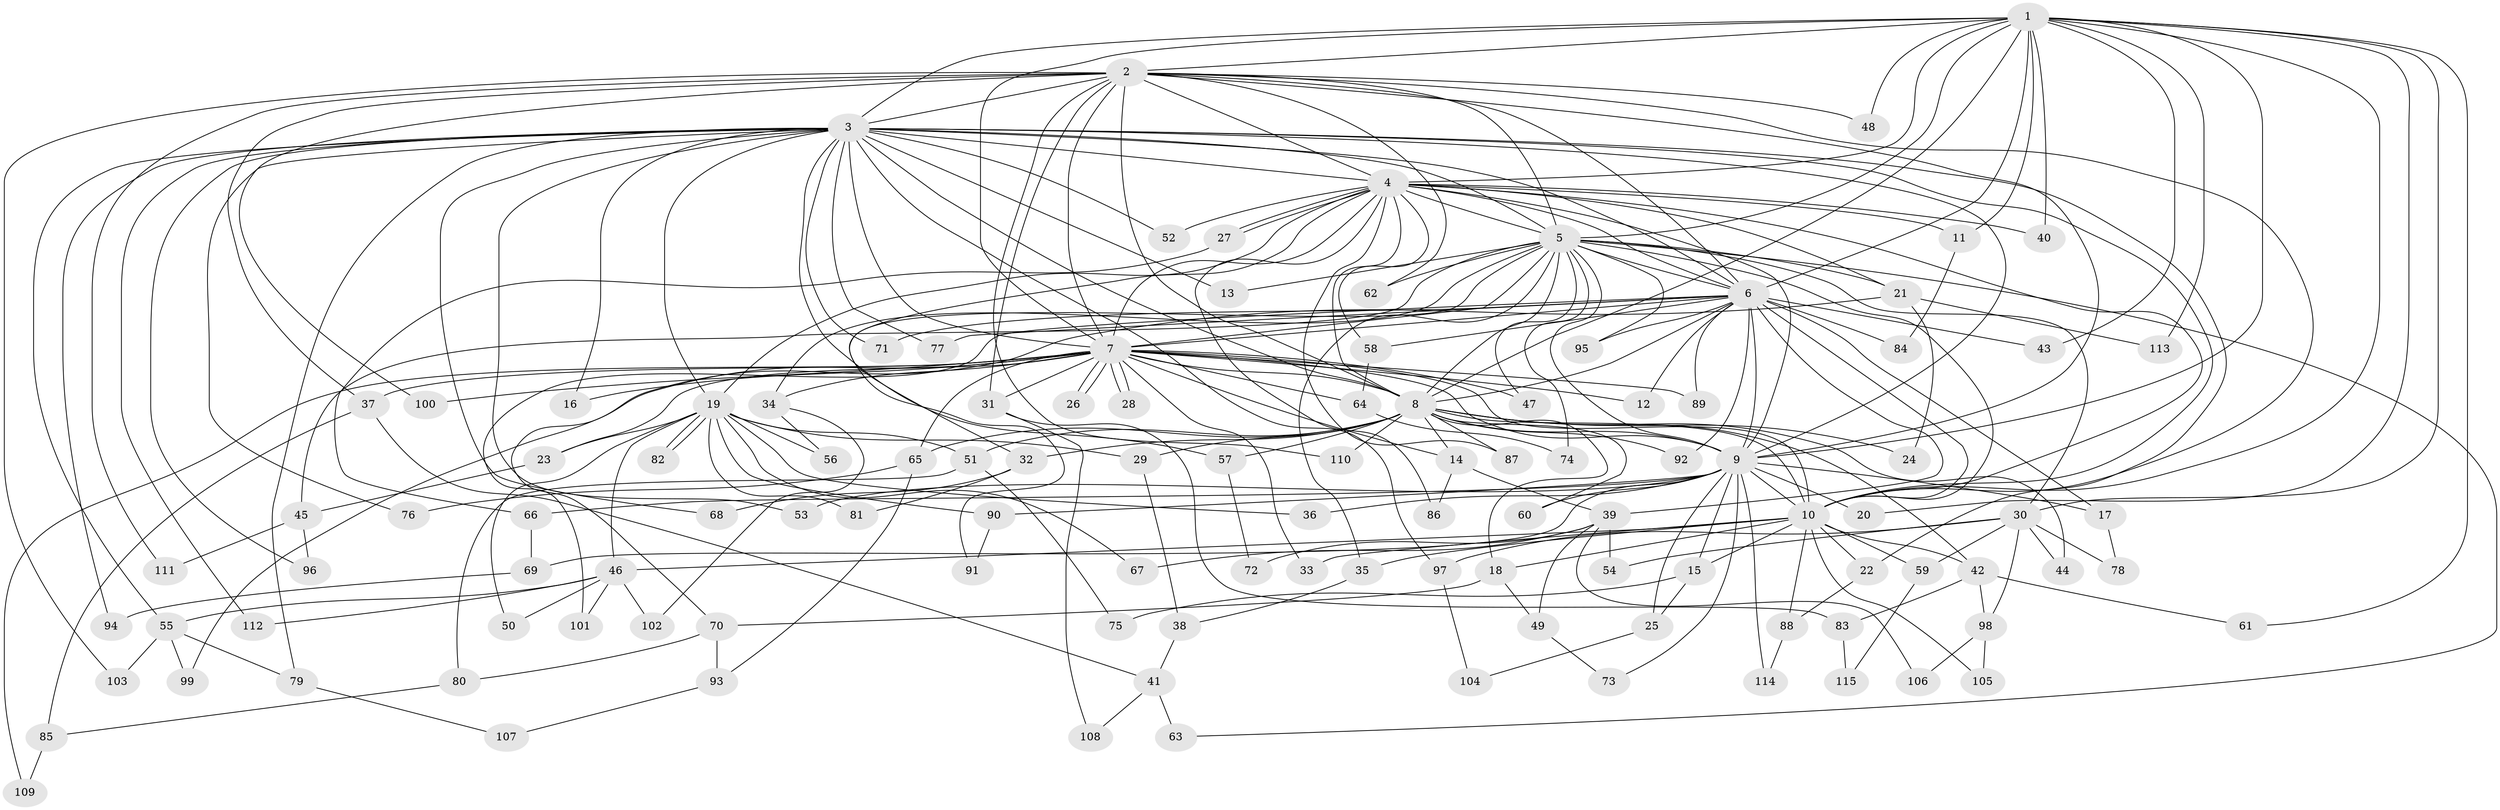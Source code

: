 // coarse degree distribution, {15: 0.023529411764705882, 34: 0.011764705882352941, 19: 0.011764705882352941, 28: 0.011764705882352941, 25: 0.011764705882352941, 18: 0.011764705882352941, 17: 0.011764705882352941, 2: 0.5058823529411764, 4: 0.08235294117647059, 3: 0.2, 13: 0.011764705882352941, 8: 0.011764705882352941, 5: 0.058823529411764705, 7: 0.011764705882352941, 6: 0.011764705882352941, 1: 0.011764705882352941}
// Generated by graph-tools (version 1.1) at 2025/23/03/03/25 07:23:45]
// undirected, 115 vertices, 255 edges
graph export_dot {
graph [start="1"]
  node [color=gray90,style=filled];
  1;
  2;
  3;
  4;
  5;
  6;
  7;
  8;
  9;
  10;
  11;
  12;
  13;
  14;
  15;
  16;
  17;
  18;
  19;
  20;
  21;
  22;
  23;
  24;
  25;
  26;
  27;
  28;
  29;
  30;
  31;
  32;
  33;
  34;
  35;
  36;
  37;
  38;
  39;
  40;
  41;
  42;
  43;
  44;
  45;
  46;
  47;
  48;
  49;
  50;
  51;
  52;
  53;
  54;
  55;
  56;
  57;
  58;
  59;
  60;
  61;
  62;
  63;
  64;
  65;
  66;
  67;
  68;
  69;
  70;
  71;
  72;
  73;
  74;
  75;
  76;
  77;
  78;
  79;
  80;
  81;
  82;
  83;
  84;
  85;
  86;
  87;
  88;
  89;
  90;
  91;
  92;
  93;
  94;
  95;
  96;
  97;
  98;
  99;
  100;
  101;
  102;
  103;
  104;
  105;
  106;
  107;
  108;
  109;
  110;
  111;
  112;
  113;
  114;
  115;
  1 -- 2;
  1 -- 3;
  1 -- 4;
  1 -- 5;
  1 -- 6;
  1 -- 7;
  1 -- 8;
  1 -- 9;
  1 -- 10;
  1 -- 11;
  1 -- 20;
  1 -- 30;
  1 -- 40;
  1 -- 43;
  1 -- 48;
  1 -- 61;
  1 -- 113;
  2 -- 3;
  2 -- 4;
  2 -- 5;
  2 -- 6;
  2 -- 7;
  2 -- 8;
  2 -- 9;
  2 -- 10;
  2 -- 31;
  2 -- 37;
  2 -- 48;
  2 -- 62;
  2 -- 100;
  2 -- 103;
  2 -- 110;
  2 -- 111;
  3 -- 4;
  3 -- 5;
  3 -- 6;
  3 -- 7;
  3 -- 8;
  3 -- 9;
  3 -- 10;
  3 -- 13;
  3 -- 16;
  3 -- 19;
  3 -- 22;
  3 -- 52;
  3 -- 53;
  3 -- 55;
  3 -- 57;
  3 -- 68;
  3 -- 71;
  3 -- 76;
  3 -- 77;
  3 -- 79;
  3 -- 94;
  3 -- 96;
  3 -- 97;
  3 -- 112;
  4 -- 5;
  4 -- 6;
  4 -- 7;
  4 -- 8;
  4 -- 9;
  4 -- 10;
  4 -- 11;
  4 -- 19;
  4 -- 21;
  4 -- 27;
  4 -- 27;
  4 -- 40;
  4 -- 52;
  4 -- 58;
  4 -- 86;
  4 -- 87;
  4 -- 91;
  5 -- 6;
  5 -- 7;
  5 -- 8;
  5 -- 9;
  5 -- 10;
  5 -- 13;
  5 -- 21;
  5 -- 30;
  5 -- 32;
  5 -- 34;
  5 -- 35;
  5 -- 45;
  5 -- 47;
  5 -- 62;
  5 -- 63;
  5 -- 74;
  5 -- 95;
  6 -- 7;
  6 -- 8;
  6 -- 9;
  6 -- 10;
  6 -- 12;
  6 -- 17;
  6 -- 39;
  6 -- 43;
  6 -- 58;
  6 -- 71;
  6 -- 77;
  6 -- 84;
  6 -- 89;
  6 -- 92;
  6 -- 95;
  6 -- 101;
  7 -- 8;
  7 -- 9;
  7 -- 10;
  7 -- 12;
  7 -- 14;
  7 -- 16;
  7 -- 23;
  7 -- 26;
  7 -- 26;
  7 -- 28;
  7 -- 28;
  7 -- 31;
  7 -- 33;
  7 -- 34;
  7 -- 37;
  7 -- 47;
  7 -- 64;
  7 -- 65;
  7 -- 89;
  7 -- 99;
  7 -- 100;
  7 -- 109;
  8 -- 9;
  8 -- 10;
  8 -- 14;
  8 -- 18;
  8 -- 24;
  8 -- 29;
  8 -- 32;
  8 -- 42;
  8 -- 44;
  8 -- 51;
  8 -- 57;
  8 -- 60;
  8 -- 65;
  8 -- 87;
  8 -- 92;
  8 -- 110;
  9 -- 10;
  9 -- 15;
  9 -- 17;
  9 -- 20;
  9 -- 25;
  9 -- 36;
  9 -- 53;
  9 -- 60;
  9 -- 66;
  9 -- 69;
  9 -- 73;
  9 -- 90;
  9 -- 114;
  10 -- 15;
  10 -- 18;
  10 -- 22;
  10 -- 33;
  10 -- 35;
  10 -- 42;
  10 -- 46;
  10 -- 59;
  10 -- 88;
  10 -- 105;
  11 -- 84;
  14 -- 39;
  14 -- 86;
  15 -- 25;
  15 -- 75;
  17 -- 78;
  18 -- 49;
  18 -- 70;
  19 -- 23;
  19 -- 29;
  19 -- 36;
  19 -- 46;
  19 -- 50;
  19 -- 51;
  19 -- 56;
  19 -- 67;
  19 -- 81;
  19 -- 82;
  19 -- 82;
  19 -- 90;
  21 -- 24;
  21 -- 70;
  21 -- 113;
  22 -- 88;
  23 -- 45;
  25 -- 104;
  27 -- 66;
  29 -- 38;
  30 -- 44;
  30 -- 54;
  30 -- 59;
  30 -- 78;
  30 -- 97;
  30 -- 98;
  31 -- 83;
  31 -- 108;
  32 -- 68;
  32 -- 81;
  34 -- 56;
  34 -- 102;
  35 -- 38;
  37 -- 41;
  37 -- 85;
  38 -- 41;
  39 -- 49;
  39 -- 54;
  39 -- 67;
  39 -- 72;
  39 -- 106;
  41 -- 63;
  41 -- 108;
  42 -- 61;
  42 -- 83;
  42 -- 98;
  45 -- 96;
  45 -- 111;
  46 -- 50;
  46 -- 55;
  46 -- 101;
  46 -- 102;
  46 -- 112;
  49 -- 73;
  51 -- 75;
  51 -- 80;
  55 -- 79;
  55 -- 99;
  55 -- 103;
  57 -- 72;
  58 -- 64;
  59 -- 115;
  64 -- 74;
  65 -- 76;
  65 -- 93;
  66 -- 69;
  69 -- 94;
  70 -- 80;
  70 -- 93;
  79 -- 107;
  80 -- 85;
  83 -- 115;
  85 -- 109;
  88 -- 114;
  90 -- 91;
  93 -- 107;
  97 -- 104;
  98 -- 105;
  98 -- 106;
}
